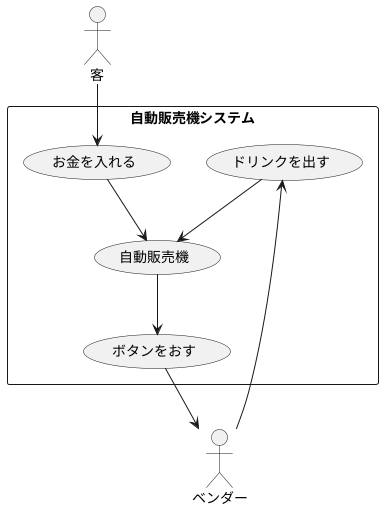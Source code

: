 @startuml
actor 客
actor ベンダー

rectangle 自動販売機システム{
    usecase 自動販売機
    usecase お金を入れる
    usecase ボタンをおす
    usecase ドリンクを出す
}

客-->お金を入れる
お金を入れる-->自動販売機
自動販売機-->ボタンをおす
ボタンをおす-->ベンダー
ベンダー-->ドリンクを出す
ドリンクを出す-->自動販売機

@enduml